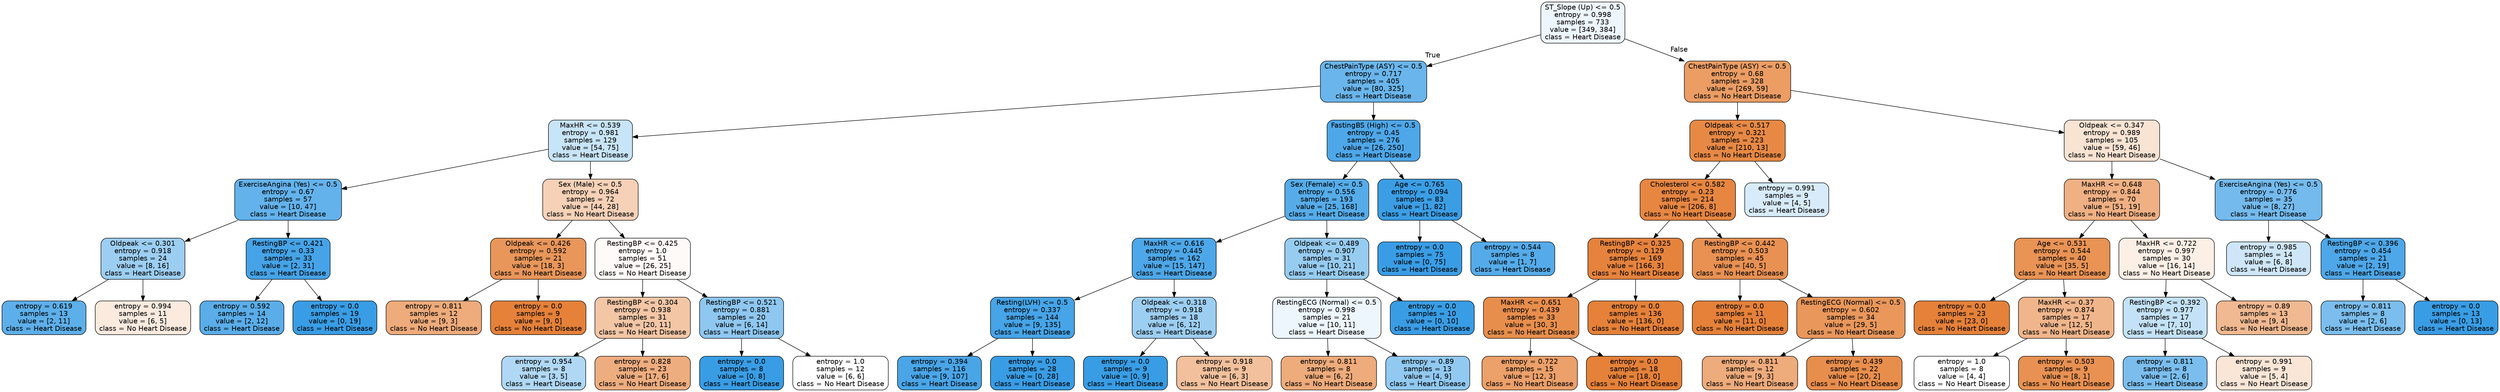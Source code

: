 digraph Tree {
node [shape=box, style="filled, rounded", color="black", fontname="helvetica"] ;
edge [fontname="helvetica"] ;
0 [label="ST_Slope (Up) <= 0.5\nentropy = 0.998\nsamples = 733\nvalue = [349, 384]\nclass = Heart Disease", fillcolor="#edf6fd"] ;
1 [label="ChestPainType (ASY) <= 0.5\nentropy = 0.717\nsamples = 405\nvalue = [80, 325]\nclass = Heart Disease", fillcolor="#6ab5eb"] ;
0 -> 1 [labeldistance=2.5, labelangle=45, headlabel="True"] ;
2 [label="MaxHR <= 0.539\nentropy = 0.981\nsamples = 129\nvalue = [54, 75]\nclass = Heart Disease", fillcolor="#c8e4f8"] ;
1 -> 2 ;
3 [label="ExerciseAngina (Yes) <= 0.5\nentropy = 0.67\nsamples = 57\nvalue = [10, 47]\nclass = Heart Disease", fillcolor="#63b2eb"] ;
2 -> 3 ;
4 [label="Oldpeak <= 0.301\nentropy = 0.918\nsamples = 24\nvalue = [8, 16]\nclass = Heart Disease", fillcolor="#9ccef2"] ;
3 -> 4 ;
5 [label="entropy = 0.619\nsamples = 13\nvalue = [2, 11]\nclass = Heart Disease", fillcolor="#5dafea"] ;
4 -> 5 ;
6 [label="entropy = 0.994\nsamples = 11\nvalue = [6, 5]\nclass = No Heart Disease", fillcolor="#fbeade"] ;
4 -> 6 ;
7 [label="RestingBP <= 0.421\nentropy = 0.33\nsamples = 33\nvalue = [2, 31]\nclass = Heart Disease", fillcolor="#46a3e7"] ;
3 -> 7 ;
8 [label="entropy = 0.592\nsamples = 14\nvalue = [2, 12]\nclass = Heart Disease", fillcolor="#5aade9"] ;
7 -> 8 ;
9 [label="entropy = 0.0\nsamples = 19\nvalue = [0, 19]\nclass = Heart Disease", fillcolor="#399de5"] ;
7 -> 9 ;
10 [label="Sex (Male) <= 0.5\nentropy = 0.964\nsamples = 72\nvalue = [44, 28]\nclass = No Heart Disease", fillcolor="#f6d1b7"] ;
2 -> 10 ;
11 [label="Oldpeak <= 0.426\nentropy = 0.592\nsamples = 21\nvalue = [18, 3]\nclass = No Heart Disease", fillcolor="#e9965a"] ;
10 -> 11 ;
12 [label="entropy = 0.811\nsamples = 12\nvalue = [9, 3]\nclass = No Heart Disease", fillcolor="#eeab7b"] ;
11 -> 12 ;
13 [label="entropy = 0.0\nsamples = 9\nvalue = [9, 0]\nclass = No Heart Disease", fillcolor="#e58139"] ;
11 -> 13 ;
14 [label="RestingBP <= 0.425\nentropy = 1.0\nsamples = 51\nvalue = [26, 25]\nclass = No Heart Disease", fillcolor="#fefaf7"] ;
10 -> 14 ;
15 [label="RestingBP <= 0.304\nentropy = 0.938\nsamples = 31\nvalue = [20, 11]\nclass = No Heart Disease", fillcolor="#f3c6a6"] ;
14 -> 15 ;
16 [label="entropy = 0.954\nsamples = 8\nvalue = [3, 5]\nclass = Heart Disease", fillcolor="#b0d8f5"] ;
15 -> 16 ;
17 [label="entropy = 0.828\nsamples = 23\nvalue = [17, 6]\nclass = No Heart Disease", fillcolor="#eead7f"] ;
15 -> 17 ;
18 [label="RestingBP <= 0.521\nentropy = 0.881\nsamples = 20\nvalue = [6, 14]\nclass = Heart Disease", fillcolor="#8ec7f0"] ;
14 -> 18 ;
19 [label="entropy = 0.0\nsamples = 8\nvalue = [0, 8]\nclass = Heart Disease", fillcolor="#399de5"] ;
18 -> 19 ;
20 [label="entropy = 1.0\nsamples = 12\nvalue = [6, 6]\nclass = No Heart Disease", fillcolor="#ffffff"] ;
18 -> 20 ;
21 [label="FastingBS (High) <= 0.5\nentropy = 0.45\nsamples = 276\nvalue = [26, 250]\nclass = Heart Disease", fillcolor="#4ea7e8"] ;
1 -> 21 ;
22 [label="Sex (Female) <= 0.5\nentropy = 0.556\nsamples = 193\nvalue = [25, 168]\nclass = Heart Disease", fillcolor="#56ace9"] ;
21 -> 22 ;
23 [label="MaxHR <= 0.616\nentropy = 0.445\nsamples = 162\nvalue = [15, 147]\nclass = Heart Disease", fillcolor="#4da7e8"] ;
22 -> 23 ;
24 [label="Resting(LVH) <= 0.5\nentropy = 0.337\nsamples = 144\nvalue = [9, 135]\nclass = Heart Disease", fillcolor="#46a4e7"] ;
23 -> 24 ;
25 [label="entropy = 0.394\nsamples = 116\nvalue = [9, 107]\nclass = Heart Disease", fillcolor="#4aa5e7"] ;
24 -> 25 ;
26 [label="entropy = 0.0\nsamples = 28\nvalue = [0, 28]\nclass = Heart Disease", fillcolor="#399de5"] ;
24 -> 26 ;
27 [label="Oldpeak <= 0.318\nentropy = 0.918\nsamples = 18\nvalue = [6, 12]\nclass = Heart Disease", fillcolor="#9ccef2"] ;
23 -> 27 ;
28 [label="entropy = 0.0\nsamples = 9\nvalue = [0, 9]\nclass = Heart Disease", fillcolor="#399de5"] ;
27 -> 28 ;
29 [label="entropy = 0.918\nsamples = 9\nvalue = [6, 3]\nclass = No Heart Disease", fillcolor="#f2c09c"] ;
27 -> 29 ;
30 [label="Oldpeak <= 0.489\nentropy = 0.907\nsamples = 31\nvalue = [10, 21]\nclass = Heart Disease", fillcolor="#97ccf1"] ;
22 -> 30 ;
31 [label="RestingECG (Normal) <= 0.5\nentropy = 0.998\nsamples = 21\nvalue = [10, 11]\nclass = Heart Disease", fillcolor="#edf6fd"] ;
30 -> 31 ;
32 [label="entropy = 0.811\nsamples = 8\nvalue = [6, 2]\nclass = No Heart Disease", fillcolor="#eeab7b"] ;
31 -> 32 ;
33 [label="entropy = 0.89\nsamples = 13\nvalue = [4, 9]\nclass = Heart Disease", fillcolor="#91c9f1"] ;
31 -> 33 ;
34 [label="entropy = 0.0\nsamples = 10\nvalue = [0, 10]\nclass = Heart Disease", fillcolor="#399de5"] ;
30 -> 34 ;
35 [label="Age <= 0.765\nentropy = 0.094\nsamples = 83\nvalue = [1, 82]\nclass = Heart Disease", fillcolor="#3b9ee5"] ;
21 -> 35 ;
36 [label="entropy = 0.0\nsamples = 75\nvalue = [0, 75]\nclass = Heart Disease", fillcolor="#399de5"] ;
35 -> 36 ;
37 [label="entropy = 0.544\nsamples = 8\nvalue = [1, 7]\nclass = Heart Disease", fillcolor="#55abe9"] ;
35 -> 37 ;
38 [label="ChestPainType (ASY) <= 0.5\nentropy = 0.68\nsamples = 328\nvalue = [269, 59]\nclass = No Heart Disease", fillcolor="#eb9d64"] ;
0 -> 38 [labeldistance=2.5, labelangle=-45, headlabel="False"] ;
39 [label="Oldpeak <= 0.517\nentropy = 0.321\nsamples = 223\nvalue = [210, 13]\nclass = No Heart Disease", fillcolor="#e78945"] ;
38 -> 39 ;
40 [label="Cholesterol <= 0.582\nentropy = 0.23\nsamples = 214\nvalue = [206, 8]\nclass = No Heart Disease", fillcolor="#e68641"] ;
39 -> 40 ;
41 [label="RestingBP <= 0.325\nentropy = 0.129\nsamples = 169\nvalue = [166, 3]\nclass = No Heart Disease", fillcolor="#e5833d"] ;
40 -> 41 ;
42 [label="MaxHR <= 0.651\nentropy = 0.439\nsamples = 33\nvalue = [30, 3]\nclass = No Heart Disease", fillcolor="#e88e4d"] ;
41 -> 42 ;
43 [label="entropy = 0.722\nsamples = 15\nvalue = [12, 3]\nclass = No Heart Disease", fillcolor="#eca06a"] ;
42 -> 43 ;
44 [label="entropy = 0.0\nsamples = 18\nvalue = [18, 0]\nclass = No Heart Disease", fillcolor="#e58139"] ;
42 -> 44 ;
45 [label="entropy = 0.0\nsamples = 136\nvalue = [136, 0]\nclass = No Heart Disease", fillcolor="#e58139"] ;
41 -> 45 ;
46 [label="RestingBP <= 0.442\nentropy = 0.503\nsamples = 45\nvalue = [40, 5]\nclass = No Heart Disease", fillcolor="#e89152"] ;
40 -> 46 ;
47 [label="entropy = 0.0\nsamples = 11\nvalue = [11, 0]\nclass = No Heart Disease", fillcolor="#e58139"] ;
46 -> 47 ;
48 [label="RestingECG (Normal) <= 0.5\nentropy = 0.602\nsamples = 34\nvalue = [29, 5]\nclass = No Heart Disease", fillcolor="#e9975b"] ;
46 -> 48 ;
49 [label="entropy = 0.811\nsamples = 12\nvalue = [9, 3]\nclass = No Heart Disease", fillcolor="#eeab7b"] ;
48 -> 49 ;
50 [label="entropy = 0.439\nsamples = 22\nvalue = [20, 2]\nclass = No Heart Disease", fillcolor="#e88e4d"] ;
48 -> 50 ;
51 [label="entropy = 0.991\nsamples = 9\nvalue = [4, 5]\nclass = Heart Disease", fillcolor="#d7ebfa"] ;
39 -> 51 ;
52 [label="Oldpeak <= 0.347\nentropy = 0.989\nsamples = 105\nvalue = [59, 46]\nclass = No Heart Disease", fillcolor="#f9e3d3"] ;
38 -> 52 ;
53 [label="MaxHR <= 0.648\nentropy = 0.844\nsamples = 70\nvalue = [51, 19]\nclass = No Heart Disease", fillcolor="#efb083"] ;
52 -> 53 ;
54 [label="Age <= 0.531\nentropy = 0.544\nsamples = 40\nvalue = [35, 5]\nclass = No Heart Disease", fillcolor="#e99355"] ;
53 -> 54 ;
55 [label="entropy = 0.0\nsamples = 23\nvalue = [23, 0]\nclass = No Heart Disease", fillcolor="#e58139"] ;
54 -> 55 ;
56 [label="MaxHR <= 0.37\nentropy = 0.874\nsamples = 17\nvalue = [12, 5]\nclass = No Heart Disease", fillcolor="#f0b58b"] ;
54 -> 56 ;
57 [label="entropy = 1.0\nsamples = 8\nvalue = [4, 4]\nclass = No Heart Disease", fillcolor="#ffffff"] ;
56 -> 57 ;
58 [label="entropy = 0.503\nsamples = 9\nvalue = [8, 1]\nclass = No Heart Disease", fillcolor="#e89152"] ;
56 -> 58 ;
59 [label="MaxHR <= 0.722\nentropy = 0.997\nsamples = 30\nvalue = [16, 14]\nclass = No Heart Disease", fillcolor="#fcefe6"] ;
53 -> 59 ;
60 [label="RestingBP <= 0.392\nentropy = 0.977\nsamples = 17\nvalue = [7, 10]\nclass = Heart Disease", fillcolor="#c4e2f7"] ;
59 -> 60 ;
61 [label="entropy = 0.811\nsamples = 8\nvalue = [2, 6]\nclass = Heart Disease", fillcolor="#7bbeee"] ;
60 -> 61 ;
62 [label="entropy = 0.991\nsamples = 9\nvalue = [5, 4]\nclass = No Heart Disease", fillcolor="#fae6d7"] ;
60 -> 62 ;
63 [label="entropy = 0.89\nsamples = 13\nvalue = [9, 4]\nclass = No Heart Disease", fillcolor="#f1b991"] ;
59 -> 63 ;
64 [label="ExerciseAngina (Yes) <= 0.5\nentropy = 0.776\nsamples = 35\nvalue = [8, 27]\nclass = Heart Disease", fillcolor="#74baed"] ;
52 -> 64 ;
65 [label="entropy = 0.985\nsamples = 14\nvalue = [6, 8]\nclass = Heart Disease", fillcolor="#cee6f8"] ;
64 -> 65 ;
66 [label="RestingBP <= 0.396\nentropy = 0.454\nsamples = 21\nvalue = [2, 19]\nclass = Heart Disease", fillcolor="#4ea7e8"] ;
64 -> 66 ;
67 [label="entropy = 0.811\nsamples = 8\nvalue = [2, 6]\nclass = Heart Disease", fillcolor="#7bbeee"] ;
66 -> 67 ;
68 [label="entropy = 0.0\nsamples = 13\nvalue = [0, 13]\nclass = Heart Disease", fillcolor="#399de5"] ;
66 -> 68 ;
}

